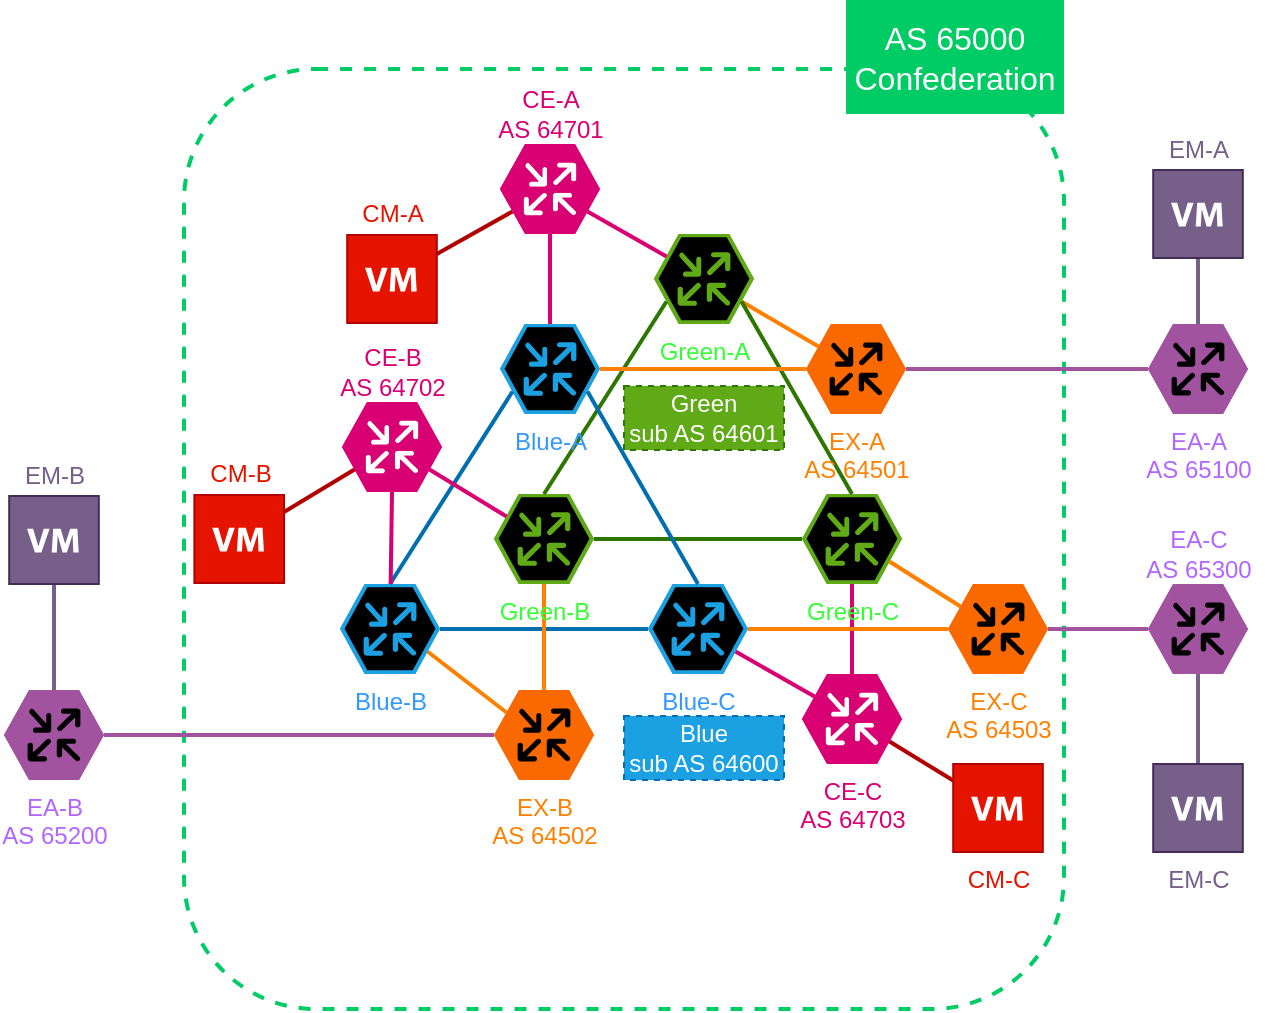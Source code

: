 <mxfile>
    <diagram id="_uSCvHOfGNkeNE3oSvre" name="ページ1">
        <mxGraphModel dx="449" dy="2055" grid="1" gridSize="10" guides="1" tooltips="1" connect="1" arrows="1" fold="1" page="1" pageScale="1" pageWidth="827" pageHeight="1169" math="0" shadow="0">
            <root>
                <mxCell id="0"/>
                <mxCell id="1" parent="0"/>
                <mxCell id="51" value="" style="rounded=1;whiteSpace=wrap;html=1;fontColor=#FF8000;strokeColor=#00CC66;fillColor=none;dashed=1;strokeWidth=2;direction=east;" parent="1" vertex="1">
                    <mxGeometry x="150" y="-795.5" width="440" height="470" as="geometry"/>
                </mxCell>
                <mxCell id="93" style="edgeStyle=none;html=1;exitX=0.875;exitY=0.75;exitDx=0;exitDy=0;exitPerimeter=0;entryX=0.125;entryY=0.25;entryDx=0;entryDy=0;entryPerimeter=0;fontSize=16;fontColor=#B266FF;endArrow=none;endFill=0;strokeWidth=2;strokeColor=#FF8000;" parent="1" source="55" target="71" edge="1">
                    <mxGeometry relative="1" as="geometry"/>
                </mxCell>
                <mxCell id="55" value="&lt;font color=&quot;#3399ff&quot;&gt;Blue-B&lt;/font&gt;" style="verticalLabelPosition=bottom;sketch=0;html=1;fillColor=#1ba1e2;strokeColor=default;verticalAlign=top;align=center;points=[[0,0.5,0],[0.125,0.25,0],[0.25,0,0],[0.5,0,0],[0.75,0,0],[0.875,0.25,0],[1,0.5,0],[0.875,0.75,0],[0.75,1,0],[0.5,1,0],[0.125,0.75,0]];pointerEvents=1;shape=mxgraph.cisco_safe.compositeIcon;bgIcon=mxgraph.cisco_safe.design.blank_device;resIcon=mxgraph.cisco_safe.design.router_2;fontColor=#ffffff;direction=east;" parent="1" vertex="1">
                    <mxGeometry x="228" y="-538" width="50" height="45" as="geometry"/>
                </mxCell>
                <mxCell id="102" style="edgeStyle=none;html=1;exitX=0.875;exitY=0.75;exitDx=0;exitDy=0;exitPerimeter=0;entryX=0.125;entryY=0.25;entryDx=0;entryDy=0;entryPerimeter=0;fontSize=12;fontColor=#B266FF;endArrow=none;endFill=0;strokeWidth=2;strokeColor=#D80073;" parent="1" source="57" target="99" edge="1">
                    <mxGeometry relative="1" as="geometry"/>
                </mxCell>
                <mxCell id="57" value="&lt;font color=&quot;#3399ff&quot;&gt;Blue-C&lt;/font&gt;" style="verticalLabelPosition=bottom;sketch=0;html=1;fillColor=#1ba1e2;strokeColor=default;verticalAlign=top;align=center;points=[[0,0.5,0],[0.125,0.25,0],[0.25,0,0],[0.5,0,0],[0.75,0,0],[0.875,0.25,0],[1,0.5,0],[0.875,0.75,0],[0.75,1,0],[0.5,1,0],[0.125,0.75,0]];pointerEvents=1;shape=mxgraph.cisco_safe.compositeIcon;bgIcon=mxgraph.cisco_safe.design.blank_device;resIcon=mxgraph.cisco_safe.design.router_2;fontColor=#ffffff;direction=east;" parent="1" vertex="1">
                    <mxGeometry x="382" y="-538" width="50" height="45" as="geometry"/>
                </mxCell>
                <mxCell id="53" style="edgeStyle=none;html=1;exitX=1;exitY=0.5;exitDx=0;exitDy=0;exitPerimeter=0;entryX=0;entryY=0.5;entryDx=0;entryDy=0;entryPerimeter=0;endArrow=none;endFill=0;strokeWidth=2;fillColor=#1ba1e2;strokeColor=#006EAF;" parent="1" source="55" target="57" edge="1">
                    <mxGeometry relative="1" as="geometry"/>
                </mxCell>
                <mxCell id="89" style="edgeStyle=none;html=1;exitX=0.875;exitY=0.75;exitDx=0;exitDy=0;exitPerimeter=0;entryX=0.125;entryY=0.25;entryDx=0;entryDy=0;entryPerimeter=0;fontSize=16;fontColor=#B266FF;endArrow=none;endFill=0;strokeWidth=2;strokeColor=#FF8000;" parent="1" source="60" target="69" edge="1">
                    <mxGeometry relative="1" as="geometry"/>
                </mxCell>
                <mxCell id="60" value="&lt;font color=&quot;#33ff33&quot;&gt;Green-A&lt;/font&gt;" style="verticalLabelPosition=bottom;sketch=0;html=1;fillColor=#60a917;strokeColor=default;verticalAlign=top;align=center;points=[[0,0.5,0],[0.125,0.25,0],[0.25,0,0],[0.5,0,0],[0.75,0,0],[0.875,0.25,0],[1,0.5,0],[0.875,0.75,0],[0.75,1,0],[0.5,1,0],[0.125,0.75,0]];pointerEvents=1;shape=mxgraph.cisco_safe.compositeIcon;bgIcon=mxgraph.cisco_safe.design.blank_device;resIcon=mxgraph.cisco_safe.design.router_2;fontColor=#ffffff;direction=east;" parent="1" vertex="1">
                    <mxGeometry x="385" y="-713" width="50" height="45" as="geometry"/>
                </mxCell>
                <mxCell id="94" style="edgeStyle=none;html=1;exitX=0.5;exitY=1;exitDx=0;exitDy=0;exitPerimeter=0;entryX=0.5;entryY=0;entryDx=0;entryDy=0;entryPerimeter=0;fontSize=16;fontColor=#B266FF;endArrow=none;endFill=0;strokeWidth=2;strokeColor=#FF8000;" parent="1" source="63" target="71" edge="1">
                    <mxGeometry relative="1" as="geometry"/>
                </mxCell>
                <mxCell id="63" value="&lt;font color=&quot;#33ff33&quot;&gt;Green-B&lt;/font&gt;" style="verticalLabelPosition=bottom;sketch=0;html=1;fillColor=#60a917;strokeColor=default;verticalAlign=top;align=center;points=[[0,0.5,0],[0.125,0.25,0],[0.25,0,0],[0.5,0,0],[0.75,0,0],[0.875,0.25,0],[1,0.5,0],[0.875,0.75,0],[0.75,1,0],[0.5,1,0],[0.125,0.75,0]];pointerEvents=1;shape=mxgraph.cisco_safe.compositeIcon;bgIcon=mxgraph.cisco_safe.design.blank_device;resIcon=mxgraph.cisco_safe.design.router_2;fontColor=#ffffff;direction=east;" parent="1" vertex="1">
                    <mxGeometry x="305" y="-583" width="50" height="45" as="geometry"/>
                </mxCell>
                <mxCell id="58" style="edgeStyle=none;html=1;exitX=0.125;exitY=0.75;exitDx=0;exitDy=0;exitPerimeter=0;entryX=0.5;entryY=0;entryDx=0;entryDy=0;entryPerimeter=0;endArrow=none;endFill=0;strokeWidth=2;fillColor=#60a917;strokeColor=#2D7600;" parent="1" source="60" target="63" edge="1">
                    <mxGeometry relative="1" as="geometry"/>
                </mxCell>
                <mxCell id="101" style="edgeStyle=none;html=1;exitX=0.5;exitY=1;exitDx=0;exitDy=0;exitPerimeter=0;entryX=0.5;entryY=0;entryDx=0;entryDy=0;entryPerimeter=0;fontSize=12;fontColor=#B266FF;endArrow=none;endFill=0;strokeWidth=2;strokeColor=#D80073;" parent="1" source="65" target="99" edge="1">
                    <mxGeometry relative="1" as="geometry"/>
                </mxCell>
                <mxCell id="65" value="&lt;font color=&quot;#33ff33&quot;&gt;Green-C&lt;/font&gt;" style="verticalLabelPosition=bottom;sketch=0;html=1;fillColor=#60a917;strokeColor=default;verticalAlign=top;align=center;points=[[0,0.5,0],[0.125,0.25,0],[0.25,0,0],[0.5,0,0],[0.75,0,0],[0.875,0.25,0],[1,0.5,0],[0.875,0.75,0],[0.75,1,0],[0.5,1,0],[0.125,0.75,0]];pointerEvents=1;shape=mxgraph.cisco_safe.compositeIcon;bgIcon=mxgraph.cisco_safe.design.blank_device;resIcon=mxgraph.cisco_safe.design.router_2;fontColor=#ffffff;direction=east;" parent="1" vertex="1">
                    <mxGeometry x="459" y="-583" width="50" height="45" as="geometry"/>
                </mxCell>
                <mxCell id="59" style="edgeStyle=none;html=1;exitX=0.875;exitY=0.75;exitDx=0;exitDy=0;exitPerimeter=0;entryX=0.5;entryY=0;entryDx=0;entryDy=0;entryPerimeter=0;endArrow=none;endFill=0;strokeWidth=2;fillColor=#60a917;strokeColor=#2D7600;" parent="1" source="60" target="65" edge="1">
                    <mxGeometry relative="1" as="geometry"/>
                </mxCell>
                <mxCell id="61" style="edgeStyle=none;html=1;endArrow=none;endFill=0;strokeWidth=2;fillColor=#60a917;strokeColor=#2D7600;exitX=1;exitY=0.5;exitDx=0;exitDy=0;exitPerimeter=0;" parent="1" source="63" target="65" edge="1">
                    <mxGeometry relative="1" as="geometry"/>
                </mxCell>
                <mxCell id="90" style="edgeStyle=none;html=1;exitX=1;exitY=0.5;exitDx=0;exitDy=0;exitPerimeter=0;entryX=0;entryY=0.5;entryDx=0;entryDy=0;entryPerimeter=0;fontSize=16;fontColor=#B266FF;endArrow=none;endFill=0;strokeWidth=2;fillColor=#76608a;strokeColor=#A153A0;" parent="1" source="69" target="133" edge="1">
                    <mxGeometry relative="1" as="geometry">
                        <mxPoint x="632" y="-645.5" as="targetPoint"/>
                    </mxGeometry>
                </mxCell>
                <mxCell id="69" value="&lt;font color=&quot;#ff8000&quot;&gt;EX-A&lt;br&gt;AS 64501&lt;br&gt;&lt;/font&gt;" style="verticalLabelPosition=bottom;sketch=0;html=1;fillColor=#fa6800;strokeColor=default;verticalAlign=top;align=center;points=[[0,0.5,0],[0.125,0.25,0],[0.25,0,0],[0.5,0,0],[0.75,0,0],[0.875,0.25,0],[1,0.5,0],[0.875,0.75,0],[0.75,1,0],[0.5,1,0],[0.125,0.75,0]];pointerEvents=1;shape=mxgraph.cisco_safe.compositeIcon;bgIcon=mxgraph.cisco_safe.design.blank_device;resIcon=mxgraph.cisco_safe.design.router;fontColor=#000000;direction=east;" parent="1" vertex="1">
                    <mxGeometry x="461" y="-668" width="50" height="45" as="geometry"/>
                </mxCell>
                <mxCell id="71" value="&lt;font color=&quot;#ff8000&quot;&gt;EX-B&lt;br&gt;AS 64502&lt;br&gt;&lt;/font&gt;" style="verticalLabelPosition=bottom;sketch=0;html=1;fillColor=#fa6800;strokeColor=default;verticalAlign=top;align=center;points=[[0,0.5,0],[0.125,0.25,0],[0.25,0,0],[0.5,0,0],[0.75,0,0],[0.875,0.25,0],[1,0.5,0],[0.875,0.75,0],[0.75,1,0],[0.5,1,0],[0.125,0.75,0]];pointerEvents=1;shape=mxgraph.cisco_safe.compositeIcon;bgIcon=mxgraph.cisco_safe.design.blank_device;resIcon=mxgraph.cisco_safe.design.router;fontColor=#000000;direction=east;" parent="1" vertex="1">
                    <mxGeometry x="305" y="-485" width="50" height="45" as="geometry"/>
                </mxCell>
                <mxCell id="91" style="edgeStyle=none;html=1;exitX=1;exitY=0.5;exitDx=0;exitDy=0;exitPerimeter=0;entryX=0;entryY=0.5;entryDx=0;entryDy=0;entryPerimeter=0;fontSize=16;fontColor=#B266FF;endArrow=none;endFill=0;strokeWidth=2;strokeColor=#A153A0;" parent="1" source="73" target="79" edge="1">
                    <mxGeometry relative="1" as="geometry"/>
                </mxCell>
                <mxCell id="73" value="&lt;font color=&quot;#ff8000&quot;&gt;EX-C&lt;br&gt;AS 64503&lt;br&gt;&lt;/font&gt;" style="verticalLabelPosition=bottom;sketch=0;html=1;fillColor=#fa6800;strokeColor=default;verticalAlign=top;align=center;points=[[0,0.5,0],[0.125,0.25,0],[0.25,0,0],[0.5,0,0],[0.75,0,0],[0.875,0.25,0],[1,0.5,0],[0.875,0.75,0],[0.75,1,0],[0.5,1,0],[0.125,0.75,0]];pointerEvents=1;shape=mxgraph.cisco_safe.compositeIcon;bgIcon=mxgraph.cisco_safe.design.blank_device;resIcon=mxgraph.cisco_safe.design.router;fontColor=#000000;direction=east;" parent="1" vertex="1">
                    <mxGeometry x="532" y="-538" width="50" height="45" as="geometry"/>
                </mxCell>
                <mxCell id="56" style="edgeStyle=none;html=1;exitX=1;exitY=0.5;exitDx=0;exitDy=0;exitPerimeter=0;entryX=0;entryY=0.5;entryDx=0;entryDy=0;entryPerimeter=0;endArrow=none;endFill=0;strokeWidth=2;strokeColor=#FF8000;" parent="1" source="57" target="73" edge="1">
                    <mxGeometry relative="1" as="geometry"/>
                </mxCell>
                <mxCell id="64" style="edgeStyle=none;html=1;exitX=0.875;exitY=0.75;exitDx=0;exitDy=0;exitPerimeter=0;entryX=0.125;entryY=0.25;entryDx=0;entryDy=0;entryPerimeter=0;endArrow=none;endFill=0;strokeWidth=2;fillColor=#fa6800;strokeColor=#FF8000;" parent="1" source="65" target="73" edge="1">
                    <mxGeometry relative="1" as="geometry"/>
                </mxCell>
                <mxCell id="88" style="edgeStyle=none;html=1;exitX=1;exitY=0.5;exitDx=0;exitDy=0;exitPerimeter=0;entryX=0;entryY=0.5;entryDx=0;entryDy=0;entryPerimeter=0;fontSize=16;fontColor=#B266FF;endArrow=none;endFill=0;strokeWidth=2;strokeColor=#FF8000;" parent="1" source="74" target="69" edge="1">
                    <mxGeometry relative="1" as="geometry"/>
                </mxCell>
                <mxCell id="74" value="&lt;font color=&quot;#3399ff&quot;&gt;Blue-A&lt;/font&gt;" style="verticalLabelPosition=bottom;sketch=0;html=1;fillColor=#1ba1e2;strokeColor=default;verticalAlign=top;align=center;points=[[0,0.5,0],[0.125,0.25,0],[0.25,0,0],[0.5,0,0],[0.75,0,0],[0.875,0.25,0],[1,0.5,0],[0.875,0.75,0],[0.75,1,0],[0.5,1,0],[0.125,0.75,0]];pointerEvents=1;shape=mxgraph.cisco_safe.compositeIcon;bgIcon=mxgraph.cisco_safe.design.blank_device;resIcon=mxgraph.cisco_safe.design.router_2;fontColor=#ffffff;direction=east;" parent="1" vertex="1">
                    <mxGeometry x="308" y="-668" width="50" height="45" as="geometry"/>
                </mxCell>
                <mxCell id="52" style="edgeStyle=none;html=1;exitX=0.125;exitY=0.75;exitDx=0;exitDy=0;exitPerimeter=0;entryX=0.5;entryY=0;entryDx=0;entryDy=0;entryPerimeter=0;endArrow=none;endFill=0;fillColor=#1ba1e2;strokeColor=#006EAF;strokeWidth=2;startArrow=none;" parent="1" source="74" target="55" edge="1">
                    <mxGeometry relative="1" as="geometry">
                        <mxPoint x="234.0" y="-576" as="sourcePoint"/>
                    </mxGeometry>
                </mxCell>
                <mxCell id="75" style="edgeStyle=none;html=1;exitX=0.875;exitY=0.75;exitDx=0;exitDy=0;exitPerimeter=0;entryX=0.5;entryY=0;entryDx=0;entryDy=0;entryPerimeter=0;endArrow=none;endFill=0;strokeWidth=2;fillColor=#1ba1e2;strokeColor=#006EAF;" parent="1" source="74" target="57" edge="1">
                    <mxGeometry relative="1" as="geometry"/>
                </mxCell>
                <mxCell id="76" value="&lt;font color=&quot;#ffffff&quot; style=&quot;font-size: 16px&quot;&gt;AS 65000&lt;br&gt;Confederation&lt;br&gt;&lt;/font&gt;" style="text;html=1;strokeColor=none;fillColor=#00CC66;align=center;verticalAlign=middle;whiteSpace=wrap;rounded=0;dashed=1;fontColor=#FF8000;direction=east;" parent="1" vertex="1">
                    <mxGeometry x="481" y="-830" width="109" height="57" as="geometry"/>
                </mxCell>
                <mxCell id="129" style="edgeStyle=none;html=1;exitX=0.5;exitY=0;exitDx=0;exitDy=0;exitPerimeter=0;fontSize=12;fontColor=none;endArrow=none;endFill=0;strokeColor=#76608A;strokeWidth=2;" parent="1" target="127" edge="1">
                    <mxGeometry relative="1" as="geometry">
                        <mxPoint x="657" y="-668" as="sourcePoint"/>
                    </mxGeometry>
                </mxCell>
                <mxCell id="130" style="edgeStyle=none;html=1;exitX=0.5;exitY=1;exitDx=0;exitDy=0;exitPerimeter=0;fontSize=12;fontColor=none;endArrow=none;endFill=0;strokeColor=#76608A;strokeWidth=2;" parent="1" source="79" target="128" edge="1">
                    <mxGeometry relative="1" as="geometry"/>
                </mxCell>
                <mxCell id="79" value="" style="verticalLabelPosition=bottom;sketch=0;html=1;fillColor=#A153A0;strokeColor=default;verticalAlign=top;align=center;points=[[0,0.5,0],[0.125,0.25,0],[0.25,0,0],[0.5,0,0],[0.75,0,0],[0.875,0.25,0],[1,0.5,0],[0.875,0.75,0],[0.75,1,0],[0.5,1,0],[0.125,0.75,0]];pointerEvents=1;shape=mxgraph.cisco_safe.compositeIcon;bgIcon=mxgraph.cisco_safe.design.blank_device;resIcon=mxgraph.cisco_safe.design.router;dashed=1;fontSize=18;fontColor=#FFFFFF;direction=east;" parent="1" vertex="1">
                    <mxGeometry x="632" y="-538" width="50" height="45" as="geometry"/>
                </mxCell>
                <mxCell id="95" style="edgeStyle=none;html=1;exitX=1;exitY=0.5;exitDx=0;exitDy=0;exitPerimeter=0;entryX=0;entryY=0.5;entryDx=0;entryDy=0;entryPerimeter=0;fontSize=16;fontColor=#B266FF;endArrow=none;endFill=0;strokeWidth=2;strokeColor=#A153A0;" parent="1" source="134" target="71" edge="1">
                    <mxGeometry relative="1" as="geometry">
                        <mxPoint x="110" y="-462.5" as="sourcePoint"/>
                    </mxGeometry>
                </mxCell>
                <mxCell id="125" style="edgeStyle=none;html=1;exitX=0.5;exitY=0;exitDx=0;exitDy=0;exitPerimeter=0;fontSize=12;fontColor=none;endArrow=none;endFill=0;strokeColor=#76608A;strokeWidth=2;fillColor=#76608a;" parent="1" target="124" edge="1">
                    <mxGeometry relative="1" as="geometry">
                        <mxPoint x="85" y="-485.0" as="sourcePoint"/>
                    </mxGeometry>
                </mxCell>
                <mxCell id="81" value="&lt;font color=&quot;#ffffff&quot; style=&quot;font-size: 12px&quot;&gt;&lt;span&gt;Green&lt;br&gt;sub AS 64601&lt;br&gt;&lt;/span&gt;&lt;/font&gt;" style="text;html=1;strokeColor=#2D7600;fillColor=#60a917;align=center;verticalAlign=middle;whiteSpace=wrap;rounded=0;dashed=1;fontColor=#ffffff;direction=east;" parent="1" vertex="1">
                    <mxGeometry x="370" y="-637" width="80" height="32" as="geometry"/>
                </mxCell>
                <mxCell id="98" value="&lt;font color=&quot;#ffffff&quot; style=&quot;font-size: 12px&quot;&gt;&lt;span&gt;Blue&lt;br&gt;sub AS 64600&lt;br&gt;&lt;/span&gt;&lt;/font&gt;" style="text;html=1;strokeColor=#006EAF;fillColor=#1ba1e2;align=center;verticalAlign=middle;whiteSpace=wrap;rounded=0;dashed=1;fontColor=#ffffff;direction=east;" parent="1" vertex="1">
                    <mxGeometry x="370" y="-472" width="80" height="32" as="geometry"/>
                </mxCell>
                <mxCell id="120" style="edgeStyle=none;html=1;exitX=0.875;exitY=0.75;exitDx=0;exitDy=0;exitPerimeter=0;fontSize=12;fontColor=#D80073;endArrow=none;endFill=0;strokeColor=#B20000;strokeWidth=2;fillColor=#e51400;" parent="1" source="99" target="119" edge="1">
                    <mxGeometry relative="1" as="geometry"/>
                </mxCell>
                <mxCell id="99" value="&lt;span style=&quot;color: rgb(216 , 0 , 115)&quot;&gt;CE-C&lt;br&gt;AS 64703&lt;br&gt;&lt;/span&gt;" style="verticalLabelPosition=bottom;sketch=0;html=1;fillColor=#d80073;strokeColor=none;verticalAlign=top;align=center;points=[[0,0.5,0],[0.125,0.25,0],[0.25,0,0],[0.5,0,0],[0.75,0,0],[0.875,0.25,0],[1,0.5,0],[0.875,0.75,0],[0.75,1,0],[0.5,1,0],[0.125,0.75,0]];pointerEvents=1;shape=mxgraph.cisco_safe.compositeIcon;bgIcon=mxgraph.cisco_safe.design.blank_device;resIcon=mxgraph.cisco_safe.design.router;dashed=1;fontSize=12;fontColor=#ffffff;" parent="1" vertex="1">
                    <mxGeometry x="459" y="-493" width="50" height="45" as="geometry"/>
                </mxCell>
                <mxCell id="104" style="edgeStyle=none;html=1;exitX=0.5;exitY=1;exitDx=0;exitDy=0;exitPerimeter=0;fontSize=12;fontColor=#B266FF;endArrow=none;endFill=0;strokeWidth=2;strokeColor=#D80073;" parent="1" source="100" target="55" edge="1">
                    <mxGeometry relative="1" as="geometry"/>
                </mxCell>
                <mxCell id="105" style="edgeStyle=none;html=1;exitX=0.875;exitY=0.75;exitDx=0;exitDy=0;exitPerimeter=0;entryX=0.125;entryY=0.25;entryDx=0;entryDy=0;entryPerimeter=0;fontSize=12;fontColor=#B266FF;endArrow=none;endFill=0;strokeWidth=2;strokeColor=#D80073;" parent="1" source="100" target="63" edge="1">
                    <mxGeometry relative="1" as="geometry"/>
                </mxCell>
                <mxCell id="116" style="edgeStyle=none;html=1;exitX=0.125;exitY=0.75;exitDx=0;exitDy=0;exitPerimeter=0;fontSize=12;fontColor=#D80073;endArrow=none;endFill=0;strokeColor=#B20000;strokeWidth=2;fillColor=#e51400;" parent="1" source="100" target="114" edge="1">
                    <mxGeometry relative="1" as="geometry"/>
                </mxCell>
                <mxCell id="100" value="" style="verticalLabelPosition=bottom;sketch=0;html=1;fillColor=#d80073;strokeColor=none;verticalAlign=top;align=center;points=[[0,0.5,0],[0.125,0.25,0],[0.25,0,0],[0.5,0,0],[0.75,0,0],[0.875,0.25,0],[1,0.5,0],[0.875,0.75,0],[0.75,1,0],[0.5,1,0],[0.125,0.75,0]];pointerEvents=1;shape=mxgraph.cisco_safe.compositeIcon;bgIcon=mxgraph.cisco_safe.design.blank_device;resIcon=mxgraph.cisco_safe.design.router;dashed=1;fontSize=12;fontColor=#ffffff;" parent="1" vertex="1">
                    <mxGeometry x="229" y="-629" width="50" height="45" as="geometry"/>
                </mxCell>
                <mxCell id="107" style="edgeStyle=none;html=1;exitX=0.5;exitY=1;exitDx=0;exitDy=0;exitPerimeter=0;entryX=0.5;entryY=0;entryDx=0;entryDy=0;entryPerimeter=0;fontSize=12;fontColor=#B266FF;endArrow=none;endFill=0;strokeColor=#D80073;strokeWidth=2;" parent="1" source="106" target="74" edge="1">
                    <mxGeometry relative="1" as="geometry"/>
                </mxCell>
                <mxCell id="108" style="edgeStyle=none;html=1;exitX=0.875;exitY=0.75;exitDx=0;exitDy=0;exitPerimeter=0;entryX=0.125;entryY=0.25;entryDx=0;entryDy=0;entryPerimeter=0;fontSize=12;fontColor=#B266FF;endArrow=none;endFill=0;strokeColor=#D80073;strokeWidth=2;" parent="1" source="106" target="60" edge="1">
                    <mxGeometry relative="1" as="geometry"/>
                </mxCell>
                <mxCell id="118" style="edgeStyle=none;html=1;exitX=0.125;exitY=0.75;exitDx=0;exitDy=0;exitPerimeter=0;fontSize=12;fontColor=#D80073;endArrow=none;endFill=0;strokeColor=#B20000;strokeWidth=2;fillColor=#e51400;" parent="1" source="106" target="117" edge="1">
                    <mxGeometry relative="1" as="geometry"/>
                </mxCell>
                <mxCell id="106" value="" style="verticalLabelPosition=bottom;sketch=0;html=1;fillColor=#d80073;strokeColor=none;verticalAlign=top;align=center;points=[[0,0.5,0],[0.125,0.25,0],[0.25,0,0],[0.5,0,0],[0.75,0,0],[0.875,0.25,0],[1,0.5,0],[0.875,0.75,0],[0.75,1,0],[0.5,1,0],[0.125,0.75,0]];pointerEvents=1;shape=mxgraph.cisco_safe.compositeIcon;bgIcon=mxgraph.cisco_safe.design.blank_device;resIcon=mxgraph.cisco_safe.design.router;dashed=1;fontSize=12;fontColor=#ffffff;" parent="1" vertex="1">
                    <mxGeometry x="308" y="-758" width="50" height="45" as="geometry"/>
                </mxCell>
                <mxCell id="110" value="CE-A&lt;br&gt;AS 64701" style="text;html=1;align=center;verticalAlign=middle;resizable=0;points=[];autosize=1;strokeColor=none;fillColor=none;fontSize=12;fontColor=#D80073;" parent="1" vertex="1">
                    <mxGeometry x="298" y="-788" width="70" height="30" as="geometry"/>
                </mxCell>
                <mxCell id="112" value="CE-B&lt;br&gt;AS 64702" style="text;html=1;align=center;verticalAlign=middle;resizable=0;points=[];autosize=1;strokeColor=none;fillColor=none;fontSize=12;fontColor=#D80073;" parent="1" vertex="1">
                    <mxGeometry x="219" y="-659" width="70" height="30" as="geometry"/>
                </mxCell>
                <mxCell id="114" value="" style="shadow=0;dashed=0;html=1;strokeColor=#B20000;fillColor=#e51400;labelPosition=center;verticalLabelPosition=bottom;verticalAlign=top;align=center;outlineConnect=0;shape=mxgraph.veeam.2d.virtual_machine;fontSize=12;fontColor=default;" parent="1" vertex="1">
                    <mxGeometry x="155.2" y="-582.5" width="44.8" height="44" as="geometry"/>
                </mxCell>
                <mxCell id="117" value="" style="shadow=0;dashed=0;html=1;strokeColor=#B20000;fillColor=#e51400;labelPosition=center;verticalLabelPosition=bottom;verticalAlign=top;align=center;outlineConnect=0;shape=mxgraph.veeam.2d.virtual_machine;fontSize=12;fontColor=default;" parent="1" vertex="1">
                    <mxGeometry x="231.6" y="-712.5" width="44.8" height="44" as="geometry"/>
                </mxCell>
                <mxCell id="121" value="&lt;font color=&quot;#e51400&quot;&gt;CM-A&lt;br&gt;&lt;/font&gt;" style="text;html=1;align=center;verticalAlign=middle;resizable=0;points=[];autosize=1;strokeColor=none;fillColor=none;fontSize=12;fontColor=#D80073;" parent="1" vertex="1">
                    <mxGeometry x="229" y="-733" width="50" height="20" as="geometry"/>
                </mxCell>
                <mxCell id="122" value="&lt;font color=&quot;#e51400&quot;&gt;CM-B&lt;br&gt;&lt;/font&gt;" style="text;html=1;align=center;verticalAlign=middle;resizable=0;points=[];autosize=1;strokeColor=none;fillColor=none;fontSize=12;fontColor=#D80073;" parent="1" vertex="1">
                    <mxGeometry x="152.6" y="-603" width="50" height="20" as="geometry"/>
                </mxCell>
                <mxCell id="124" value="" style="shadow=0;dashed=0;html=1;strokeColor=#432D57;fillColor=#76608a;labelPosition=center;verticalLabelPosition=bottom;verticalAlign=top;align=center;outlineConnect=0;shape=mxgraph.veeam.2d.virtual_machine;fontSize=12;fontColor=#ffffff;noLabel=1;" parent="1" vertex="1">
                    <mxGeometry x="62.6" y="-582" width="44.8" height="44" as="geometry"/>
                </mxCell>
                <mxCell id="126" value="&lt;span style=&quot;color: rgb(178 , 102 , 255)&quot;&gt;&lt;font style=&quot;font-size: 12px&quot;&gt;EA-C&lt;br&gt;AS 65300&lt;/font&gt;&lt;/span&gt;" style="text;html=1;align=center;verticalAlign=middle;resizable=0;points=[];autosize=1;strokeColor=none;fillColor=none;fontSize=12;fontColor=none;" parent="1" vertex="1">
                    <mxGeometry x="622" y="-568" width="70" height="30" as="geometry"/>
                </mxCell>
                <mxCell id="127" value="" style="shadow=0;dashed=0;html=1;strokeColor=#432D57;fillColor=#76608a;labelPosition=center;verticalLabelPosition=bottom;verticalAlign=top;align=center;outlineConnect=0;shape=mxgraph.veeam.2d.virtual_machine;fontSize=12;fontColor=#ffffff;noLabel=1;" parent="1" vertex="1">
                    <mxGeometry x="634.6" y="-745" width="44.8" height="44" as="geometry"/>
                </mxCell>
                <mxCell id="128" value="&lt;font color=&quot;#76608a&quot;&gt;EM-C&lt;/font&gt;" style="shadow=0;dashed=0;html=1;strokeColor=#432D57;fillColor=#76608a;labelPosition=center;verticalLabelPosition=bottom;verticalAlign=top;align=center;outlineConnect=0;shape=mxgraph.veeam.2d.virtual_machine;fontSize=12;fontColor=default;" parent="1" vertex="1">
                    <mxGeometry x="634.6" y="-448" width="44.8" height="44" as="geometry"/>
                </mxCell>
                <mxCell id="119" value="&lt;span style=&quot;&quot;&gt;CM-C&lt;/span&gt;" style="shadow=0;dashed=0;html=1;strokeColor=#B20000;fillColor=#e51400;labelPosition=center;verticalLabelPosition=bottom;verticalAlign=top;align=center;outlineConnect=0;shape=mxgraph.veeam.2d.virtual_machine;fontSize=12;fontColor=#E51400;" parent="1" vertex="1">
                    <mxGeometry x="534.6" y="-448" width="44.8" height="44" as="geometry"/>
                </mxCell>
                <mxCell id="131" value="&lt;font color=&quot;#76608a&quot;&gt;EM-A&lt;/font&gt;" style="text;html=1;align=center;verticalAlign=middle;resizable=0;points=[];autosize=1;strokeColor=none;fillColor=none;fontSize=12;fontColor=#D80073;" parent="1" vertex="1">
                    <mxGeometry x="632" y="-765" width="50" height="20" as="geometry"/>
                </mxCell>
                <mxCell id="132" value="&lt;font color=&quot;#76608a&quot;&gt;EM-B&lt;/font&gt;" style="text;html=1;align=center;verticalAlign=middle;resizable=0;points=[];autosize=1;strokeColor=none;fillColor=none;fontSize=12;fontColor=#D80073;" parent="1" vertex="1">
                    <mxGeometry x="60" y="-602" width="50" height="20" as="geometry"/>
                </mxCell>
                <mxCell id="133" value="&lt;font color=&quot;#b266ff&quot;&gt;EA-A&lt;br&gt;AS 65100&lt;/font&gt;" style="verticalLabelPosition=bottom;sketch=0;html=1;fillColor=#A153A0;strokeColor=default;verticalAlign=top;align=center;points=[[0,0.5,0],[0.125,0.25,0],[0.25,0,0],[0.5,0,0],[0.75,0,0],[0.875,0.25,0],[1,0.5,0],[0.875,0.75,0],[0.75,1,0],[0.5,1,0],[0.125,0.75,0]];pointerEvents=1;shape=mxgraph.cisco_safe.compositeIcon;bgIcon=mxgraph.cisco_safe.design.blank_device;resIcon=mxgraph.cisco_safe.design.router;fontSize=12;" parent="1" vertex="1">
                    <mxGeometry x="632" y="-668" width="50" height="45" as="geometry"/>
                </mxCell>
                <mxCell id="134" value="&lt;font color=&quot;#b266ff&quot;&gt;EA-B&lt;br&gt;AS 65200&lt;/font&gt;" style="verticalLabelPosition=bottom;sketch=0;html=1;fillColor=#A153A0;strokeColor=default;verticalAlign=top;align=center;points=[[0,0.5,0],[0.125,0.25,0],[0.25,0,0],[0.5,0,0],[0.75,0,0],[0.875,0.25,0],[1,0.5,0],[0.875,0.75,0],[0.75,1,0],[0.5,1,0],[0.125,0.75,0]];pointerEvents=1;shape=mxgraph.cisco_safe.compositeIcon;bgIcon=mxgraph.cisco_safe.design.blank_device;resIcon=mxgraph.cisco_safe.design.router;fontSize=12;" parent="1" vertex="1">
                    <mxGeometry x="60.0" y="-485" width="50" height="45" as="geometry"/>
                </mxCell>
            </root>
        </mxGraphModel>
    </diagram>
</mxfile>